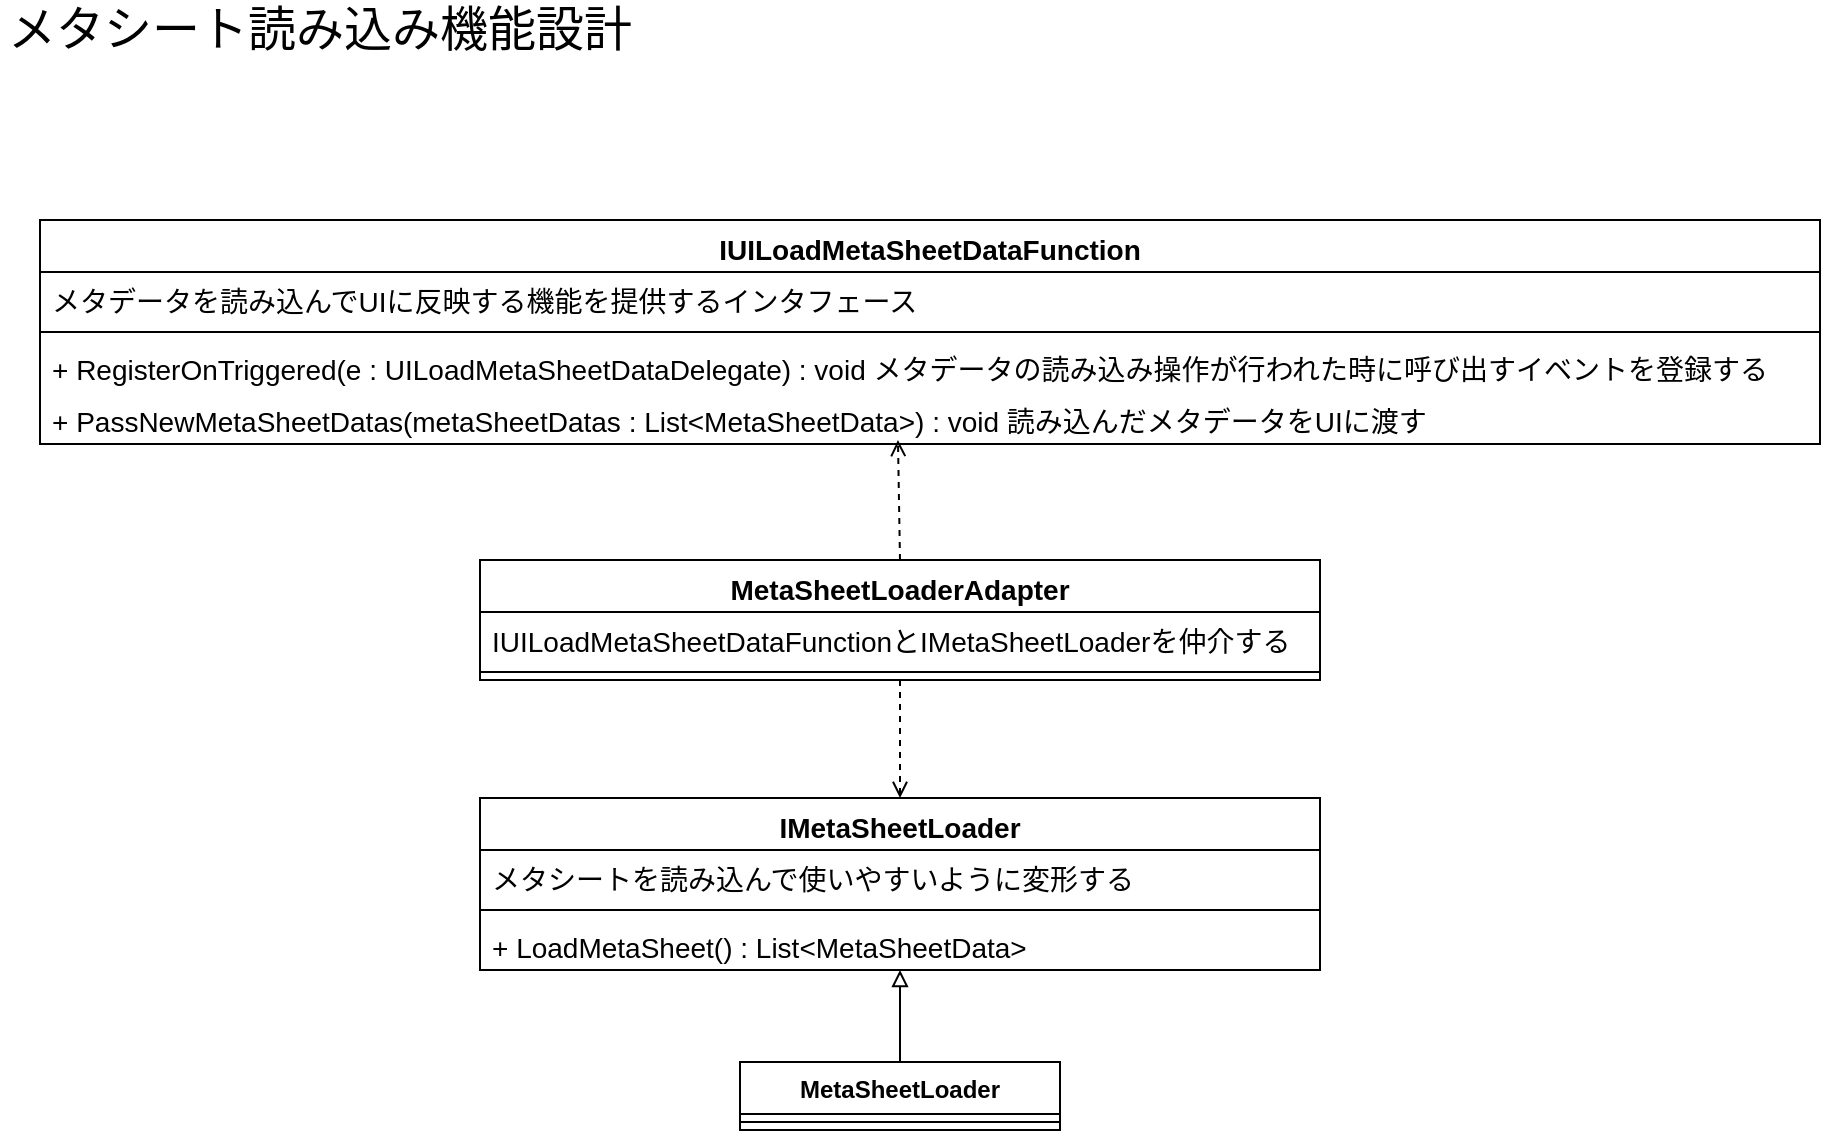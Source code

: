 <mxfile version="18.0.1" type="device"><diagram id="fyMySSwXUO7X8BHjBUK5" name="ページ1"><mxGraphModel dx="1102" dy="865" grid="1" gridSize="10" guides="1" tooltips="1" connect="1" arrows="1" fold="1" page="1" pageScale="1" pageWidth="827" pageHeight="1169" math="0" shadow="0"><root><mxCell id="0"/><mxCell id="1" parent="0"/><mxCell id="mQdgHPCFIMXobPzV2rsf-1" value="MetaSheetLoader" style="swimlane;fontStyle=1;align=center;verticalAlign=top;childLayout=stackLayout;horizontal=1;startSize=26;horizontalStack=0;resizeParent=1;resizeParentMax=0;resizeLast=0;collapsible=1;marginBottom=0;" vertex="1" parent="1"><mxGeometry x="390" y="541" width="160" height="34" as="geometry"/></mxCell><mxCell id="mQdgHPCFIMXobPzV2rsf-3" value="" style="line;strokeWidth=1;fillColor=none;align=left;verticalAlign=middle;spacingTop=-1;spacingLeft=3;spacingRight=3;rotatable=0;labelPosition=right;points=[];portConstraint=eastwest;" vertex="1" parent="mQdgHPCFIMXobPzV2rsf-1"><mxGeometry y="26" width="160" height="8" as="geometry"/></mxCell><mxCell id="mQdgHPCFIMXobPzV2rsf-5" value="メタシート読み込み機能設計" style="text;html=1;strokeColor=none;fillColor=none;align=center;verticalAlign=middle;whiteSpace=wrap;rounded=0;fontSize=24;" vertex="1" parent="1"><mxGeometry x="20" y="10" width="320" height="30" as="geometry"/></mxCell><mxCell id="mQdgHPCFIMXobPzV2rsf-10" value="MetaSheetLoaderAdapter" style="swimlane;fontStyle=1;align=center;verticalAlign=top;childLayout=stackLayout;horizontal=1;startSize=26;horizontalStack=0;resizeParent=1;resizeParentMax=0;resizeLast=0;collapsible=1;marginBottom=0;fontSize=14;" vertex="1" parent="1"><mxGeometry x="260" y="290" width="420" height="60" as="geometry"/></mxCell><mxCell id="mQdgHPCFIMXobPzV2rsf-11" value="IUILoadMetaSheetDataFunctionとIMetaSheetLoaderを仲介する" style="text;strokeColor=none;fillColor=none;align=left;verticalAlign=top;spacingLeft=4;spacingRight=4;overflow=hidden;rotatable=0;points=[[0,0.5],[1,0.5]];portConstraint=eastwest;fontSize=14;" vertex="1" parent="mQdgHPCFIMXobPzV2rsf-10"><mxGeometry y="26" width="420" height="26" as="geometry"/></mxCell><mxCell id="mQdgHPCFIMXobPzV2rsf-12" value="" style="line;strokeWidth=1;fillColor=none;align=left;verticalAlign=middle;spacingTop=-1;spacingLeft=3;spacingRight=3;rotatable=0;labelPosition=right;points=[];portConstraint=eastwest;fontSize=24;" vertex="1" parent="mQdgHPCFIMXobPzV2rsf-10"><mxGeometry y="52" width="420" height="8" as="geometry"/></mxCell><mxCell id="mQdgHPCFIMXobPzV2rsf-14" value="IUILoadMetaSheetDataFunction" style="swimlane;fontStyle=1;align=center;verticalAlign=top;childLayout=stackLayout;horizontal=1;startSize=26;horizontalStack=0;resizeParent=1;resizeParentMax=0;resizeLast=0;collapsible=1;marginBottom=0;fontSize=14;" vertex="1" parent="1"><mxGeometry x="40" y="120" width="890" height="112" as="geometry"/></mxCell><mxCell id="mQdgHPCFIMXobPzV2rsf-15" value="メタデータを読み込んでUIに反映する機能を提供するインタフェース" style="text;strokeColor=none;fillColor=none;align=left;verticalAlign=top;spacingLeft=4;spacingRight=4;overflow=hidden;rotatable=0;points=[[0,0.5],[1,0.5]];portConstraint=eastwest;fontSize=14;" vertex="1" parent="mQdgHPCFIMXobPzV2rsf-14"><mxGeometry y="26" width="890" height="26" as="geometry"/></mxCell><mxCell id="mQdgHPCFIMXobPzV2rsf-16" value="" style="line;strokeWidth=1;fillColor=none;align=left;verticalAlign=middle;spacingTop=-1;spacingLeft=3;spacingRight=3;rotatable=0;labelPosition=right;points=[];portConstraint=eastwest;fontSize=24;" vertex="1" parent="mQdgHPCFIMXobPzV2rsf-14"><mxGeometry y="52" width="890" height="8" as="geometry"/></mxCell><mxCell id="mQdgHPCFIMXobPzV2rsf-17" value="+ RegisterOnTriggered(e : UILoadMetaSheetDataDelegate) : void メタデータの読み込み操作が行われた時に呼び出すイベントを登録する" style="text;strokeColor=none;fillColor=none;align=left;verticalAlign=top;spacingLeft=4;spacingRight=4;overflow=hidden;rotatable=0;points=[[0,0.5],[1,0.5]];portConstraint=eastwest;fontSize=14;" vertex="1" parent="mQdgHPCFIMXobPzV2rsf-14"><mxGeometry y="60" width="890" height="26" as="geometry"/></mxCell><mxCell id="mQdgHPCFIMXobPzV2rsf-18" value="+ PassNewMetaSheetDatas(metaSheetDatas : List&lt;MetaSheetData&gt;) : void 読み込んだメタデータをUIに渡す" style="text;strokeColor=none;fillColor=none;align=left;verticalAlign=top;spacingLeft=4;spacingRight=4;overflow=hidden;rotatable=0;points=[[0,0.5],[1,0.5]];portConstraint=eastwest;fontSize=14;" vertex="1" parent="mQdgHPCFIMXobPzV2rsf-14"><mxGeometry y="86" width="890" height="26" as="geometry"/></mxCell><mxCell id="mQdgHPCFIMXobPzV2rsf-19" value="" style="endArrow=open;html=1;rounded=0;fontSize=14;exitX=0.5;exitY=0;exitDx=0;exitDy=0;entryX=0.482;entryY=0.923;entryDx=0;entryDy=0;entryPerimeter=0;dashed=1;endFill=0;" edge="1" parent="1" source="mQdgHPCFIMXobPzV2rsf-10" target="mQdgHPCFIMXobPzV2rsf-18"><mxGeometry width="50" height="50" relative="1" as="geometry"><mxPoint x="350" y="250" as="sourcePoint"/><mxPoint x="470" y="250" as="targetPoint"/></mxGeometry></mxCell><mxCell id="mQdgHPCFIMXobPzV2rsf-20" value="" style="endArrow=open;html=1;rounded=0;fontSize=14;entryX=0.5;entryY=0;entryDx=0;entryDy=0;dashed=1;endFill=0;exitX=0.5;exitY=1;exitDx=0;exitDy=0;" edge="1" parent="1" source="mQdgHPCFIMXobPzV2rsf-10" target="mQdgHPCFIMXobPzV2rsf-22"><mxGeometry width="50" height="50" relative="1" as="geometry"><mxPoint x="470.21" y="376.598" as="sourcePoint"/><mxPoint x="470" y="430" as="targetPoint"/></mxGeometry></mxCell><mxCell id="mQdgHPCFIMXobPzV2rsf-21" value="" style="endArrow=block;html=1;rounded=0;fontSize=14;entryX=0.5;entryY=1;entryDx=0;entryDy=0;endFill=0;exitX=0.5;exitY=0;exitDx=0;exitDy=0;" edge="1" parent="1" source="mQdgHPCFIMXobPzV2rsf-1"><mxGeometry width="50" height="50" relative="1" as="geometry"><mxPoint x="480.21" y="417.598" as="sourcePoint"/><mxPoint x="470" y="495" as="targetPoint"/></mxGeometry></mxCell><mxCell id="mQdgHPCFIMXobPzV2rsf-22" value="IMetaSheetLoader" style="swimlane;fontStyle=1;align=center;verticalAlign=top;childLayout=stackLayout;horizontal=1;startSize=26;horizontalStack=0;resizeParent=1;resizeParentMax=0;resizeLast=0;collapsible=1;marginBottom=0;fontSize=14;" vertex="1" parent="1"><mxGeometry x="260" y="409" width="420" height="86" as="geometry"/></mxCell><mxCell id="mQdgHPCFIMXobPzV2rsf-23" value="メタシートを読み込んで使いやすいように変形する" style="text;strokeColor=none;fillColor=none;align=left;verticalAlign=top;spacingLeft=4;spacingRight=4;overflow=hidden;rotatable=0;points=[[0,0.5],[1,0.5]];portConstraint=eastwest;fontSize=14;" vertex="1" parent="mQdgHPCFIMXobPzV2rsf-22"><mxGeometry y="26" width="420" height="26" as="geometry"/></mxCell><mxCell id="mQdgHPCFIMXobPzV2rsf-24" value="" style="line;strokeWidth=1;fillColor=none;align=left;verticalAlign=middle;spacingTop=-1;spacingLeft=3;spacingRight=3;rotatable=0;labelPosition=right;points=[];portConstraint=eastwest;fontSize=24;" vertex="1" parent="mQdgHPCFIMXobPzV2rsf-22"><mxGeometry y="52" width="420" height="8" as="geometry"/></mxCell><mxCell id="mQdgHPCFIMXobPzV2rsf-25" value="+ LoadMetaSheet() : List&lt;MetaSheetData&gt;" style="text;strokeColor=none;fillColor=none;align=left;verticalAlign=top;spacingLeft=4;spacingRight=4;overflow=hidden;rotatable=0;points=[[0,0.5],[1,0.5]];portConstraint=eastwest;fontSize=14;" vertex="1" parent="mQdgHPCFIMXobPzV2rsf-22"><mxGeometry y="60" width="420" height="26" as="geometry"/></mxCell></root></mxGraphModel></diagram></mxfile>